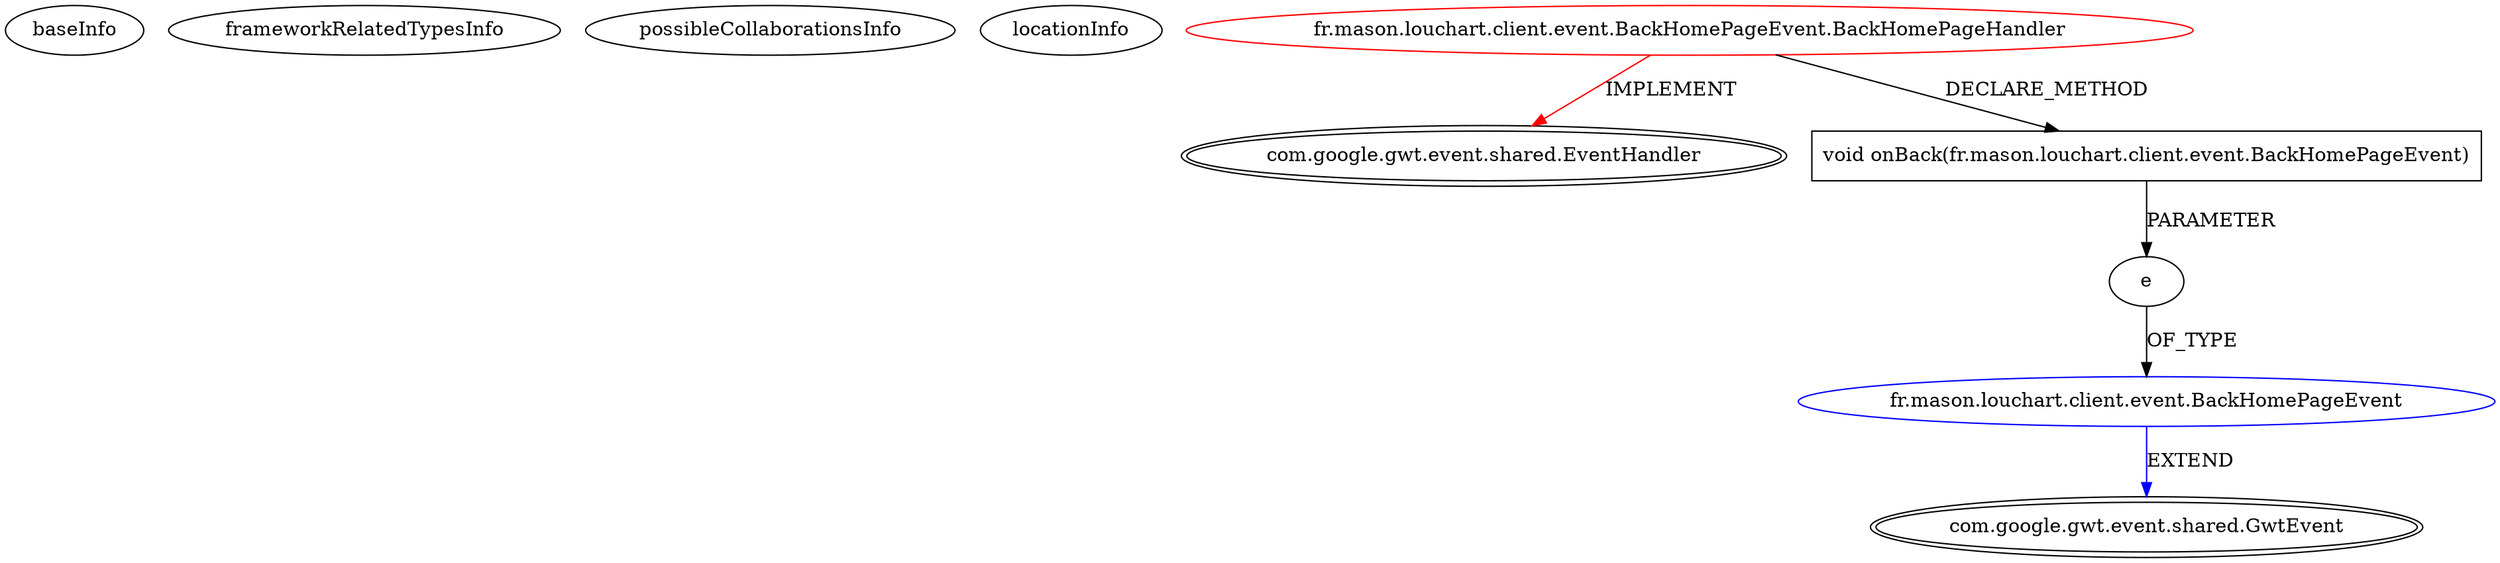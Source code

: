 digraph {
baseInfo[graphId=303,category="extension_graph",isAnonymous=false,possibleRelation=true]
frameworkRelatedTypesInfo[0="com.google.gwt.event.shared.EventHandler"]
possibleCollaborationsInfo[0="303~CLIENT_METHOD_DECLARATION-PARAMETER_DECLARATION-~com.google.gwt.event.shared.EventHandler ~com.google.gwt.event.shared.GwtEvent ~false~false"]
locationInfo[projectName="Masonu-Sample_MVP_pattern_with_GWT",filePath="/Masonu-Sample_MVP_pattern_with_GWT/Sample_MVP_pattern_with_GWT-master/src/fr/mason/louchart/client/event/BackHomePageEvent.java",contextSignature="BackHomePageHandler",graphId="303"]
0[label="fr.mason.louchart.client.event.BackHomePageEvent.BackHomePageHandler",vertexType="ROOT_CLIENT_CLASS_DECLARATION",isFrameworkType=false,color=red]
1[label="com.google.gwt.event.shared.EventHandler",vertexType="FRAMEWORK_INTERFACE_TYPE",isFrameworkType=true,peripheries=2]
2[label="void onBack(fr.mason.louchart.client.event.BackHomePageEvent)",vertexType="CLIENT_METHOD_DECLARATION",isFrameworkType=false,shape=box]
3[label="e",vertexType="PARAMETER_DECLARATION",isFrameworkType=false]
4[label="fr.mason.louchart.client.event.BackHomePageEvent",vertexType="REFERENCE_CLIENT_CLASS_DECLARATION",isFrameworkType=false,color=blue]
5[label="com.google.gwt.event.shared.GwtEvent",vertexType="FRAMEWORK_CLASS_TYPE",isFrameworkType=true,peripheries=2]
0->1[label="IMPLEMENT",color=red]
0->2[label="DECLARE_METHOD"]
4->5[label="EXTEND",color=blue]
3->4[label="OF_TYPE"]
2->3[label="PARAMETER"]
}
